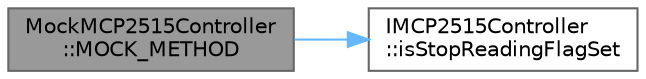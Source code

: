 digraph "MockMCP2515Controller::MOCK_METHOD"
{
 // LATEX_PDF_SIZE
  bgcolor="transparent";
  edge [fontname=Helvetica,fontsize=10,labelfontname=Helvetica,labelfontsize=10];
  node [fontname=Helvetica,fontsize=10,shape=box,height=0.2,width=0.4];
  rankdir="LR";
  Node1 [id="Node000001",label="MockMCP2515Controller\l::MOCK_METHOD",height=0.2,width=0.4,color="gray40", fillcolor="grey60", style="filled", fontcolor="black",tooltip=" "];
  Node1 -> Node2 [id="edge1_Node000001_Node000002",color="steelblue1",style="solid",tooltip=" "];
  Node2 [id="Node000002",label="IMCP2515Controller\l::isStopReadingFlagSet",height=0.2,width=0.4,color="grey40", fillcolor="white", style="filled",URL="$classIMCP2515Controller.html#ab1e13e225c3ca10a9fcb356cb4ca79b2",tooltip=" "];
}
